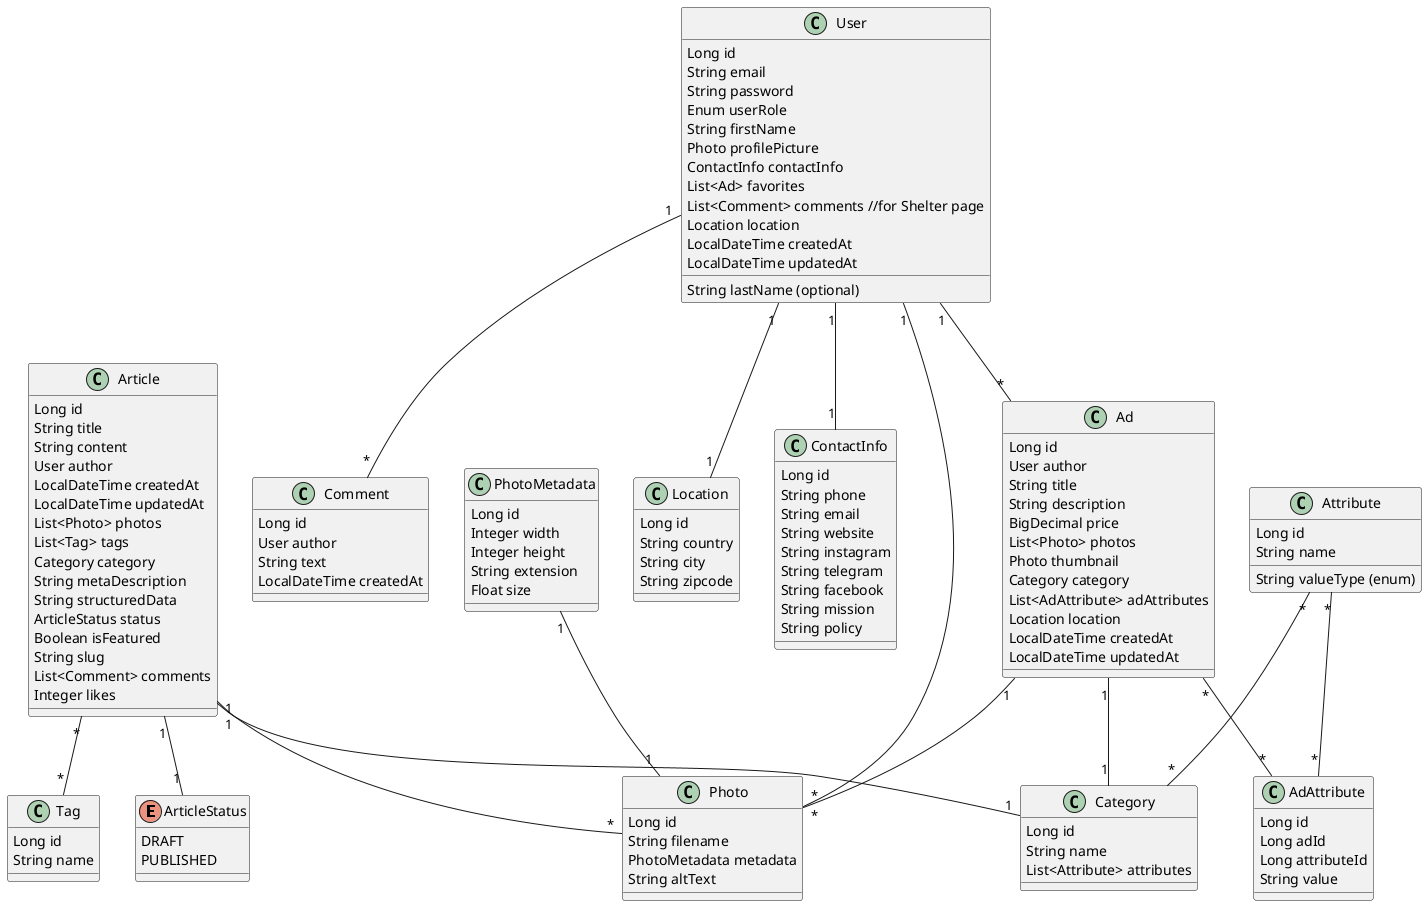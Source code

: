@startuml

enum ArticleStatus {
  DRAFT
  PUBLISHED
}

class Article {
  Long id
  String title
  String content
  User author
  LocalDateTime createdAt
  LocalDateTime updatedAt
  List<Photo> photos
  List<Tag> tags
  Category category
  String metaDescription
  String structuredData
  ArticleStatus status
  Boolean isFeatured
  String slug
  List<Comment> comments
  Integer likes
}

class Comment {
  Long id
  User author
  String text
  LocalDateTime createdAt
}

class Location {
  Long id
  String country
  String city
  String zipcode
}

class User {
  Long id
  String email
  String password
  Enum userRole
  String firstName
  String lastName (optional)
  Photo profilePicture
  ContactInfo contactInfo
  List<Ad> favorites
  List<Comment> comments //for Shelter page
  Location location
  LocalDateTime createdAt
  LocalDateTime updatedAt
}

class ContactInfo {
  Long id
  String phone
  String email
  String website
  String instagram
  String telegram
  String facebook
  String mission
  String policy
}

class Ad {
  Long id
  User author
  String title
  String description
  BigDecimal price
  List<Photo> photos
  Photo thumbnail
  Category category
  List<AdAttribute> adAttributes
  Location location
  LocalDateTime createdAt
  LocalDateTime updatedAt
}

class Attribute {
  Long id
  String name
  String valueType (enum)
}

class Category {
  Long id
  String name
  List<Attribute> attributes
}

class Photo {
  Long id
  String filename
  PhotoMetadata metadata
  String altText
}

class PhotoMetadata {
  Long id
  Integer width
  Integer height
  String extension
  Float size
}

class AdAttribute {
  Long id
  Long adId
  Long attributeId
  String value
}

class Tag {
  Long id
  String name
}

Article "1" -- "*" Photo
Article "*" -- "*" Tag
Article "1" -- "1" Category
Article "1" -- "1" ArticleStatus
Ad "1" -- "*" Photo
Ad "1" -- "1" Category
User "1" -- "*" Ad
User "1" -- "1" Location
User "1" -- "*" Comment
PhotoMetadata "1" -- "1" Photo
User "1" -- "*" Photo
Attribute "*" -- "*" Category
User "1" -- "1" ContactInfo
Ad "*" -- "*" AdAttribute
Attribute "*" -- "*" AdAttribute

@enduml
